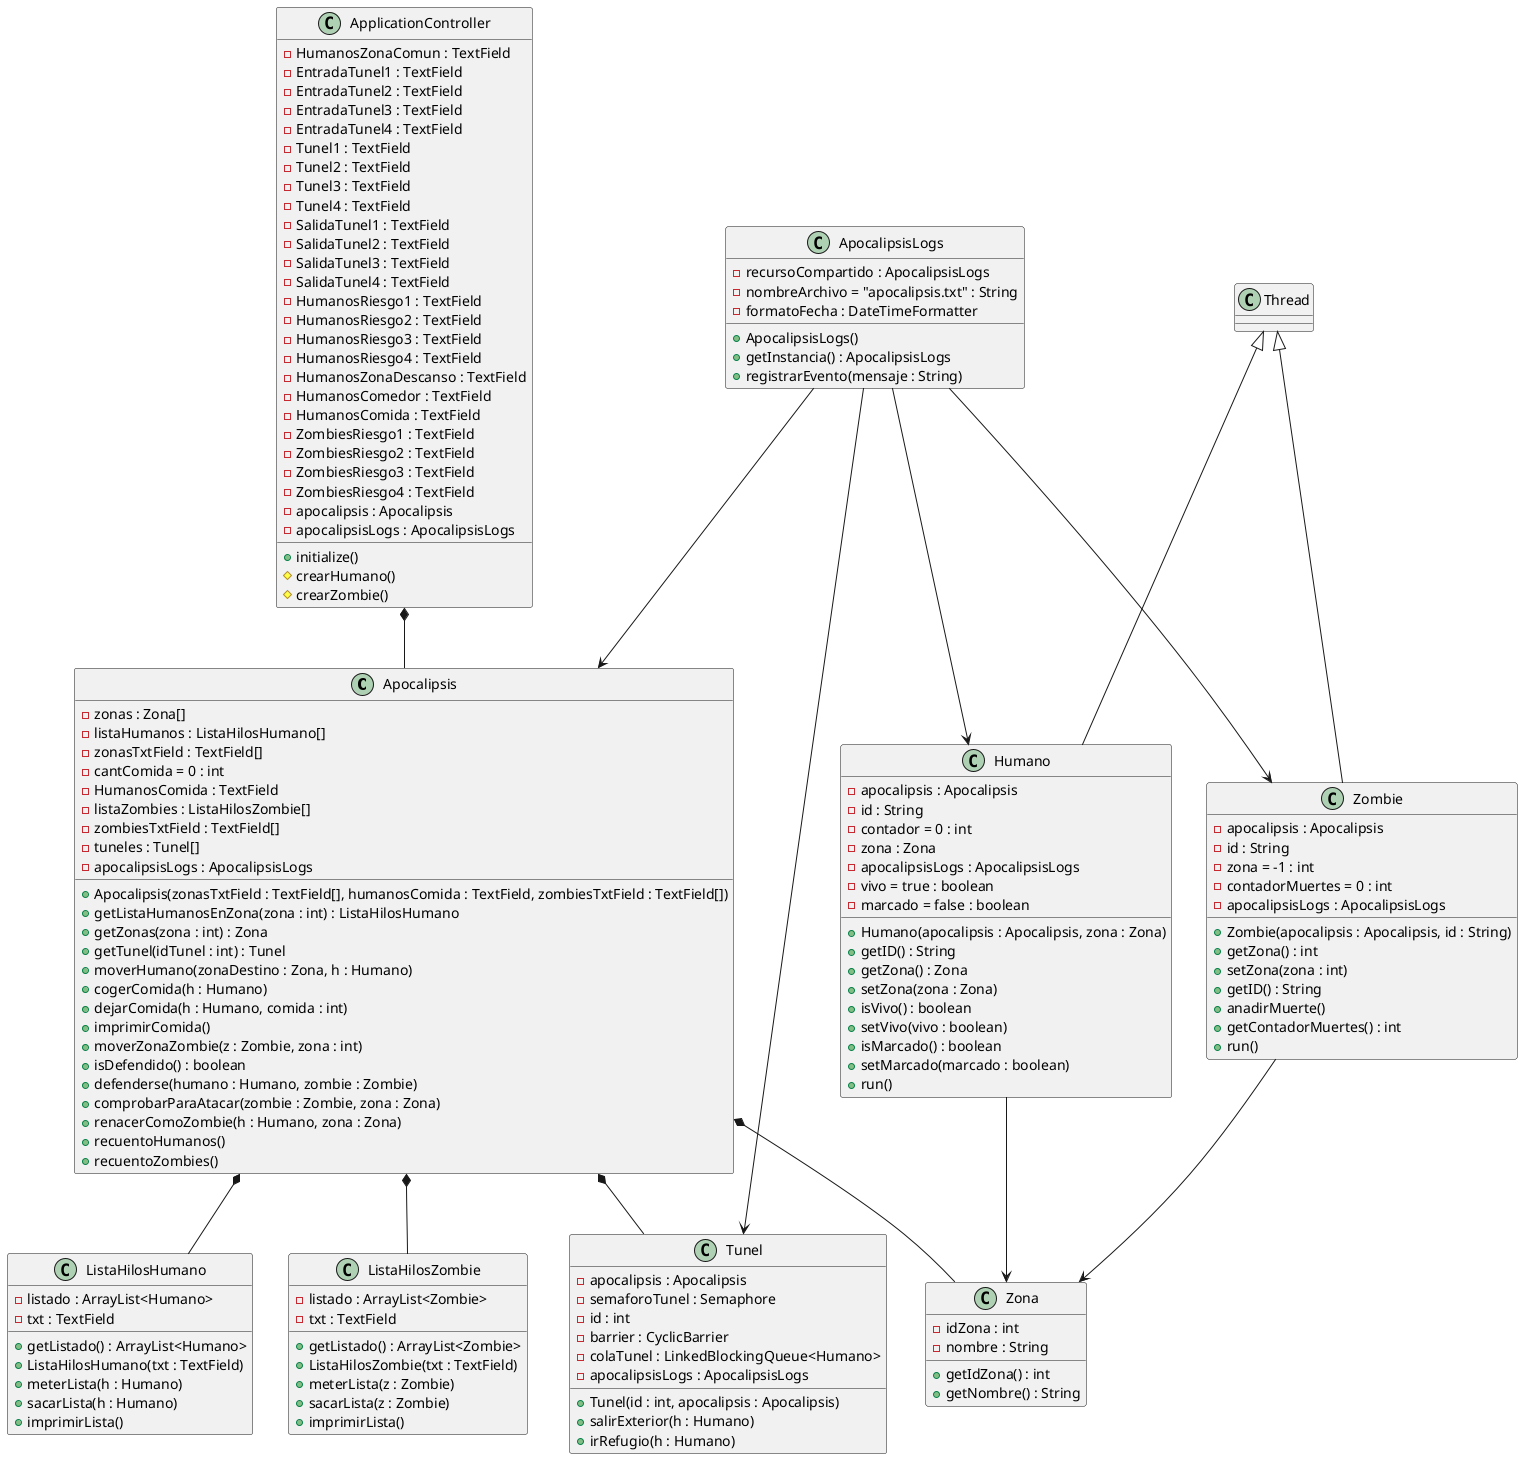 @startuml
'https://plantuml.com/class-diagram

class Apocalipsis
class ApocalipsisLogs
class ApplicationController
class Humano
class ListaHilosHumano
class ListaHilosZombie
class Tunel
class Zombie
class Zona

class Zona{
-idZona : int
-nombre : String
+getIdZona() : int
+getNombre() : String
}

class ListaHilosHumano{
-listado : ArrayList<Humano>
-txt : TextField
+getListado() : ArrayList<Humano>
+ListaHilosHumano(txt : TextField)
+meterLista(h : Humano)
+sacarLista(h : Humano)
+imprimirLista()
}

class ListaHilosZombie{
-listado : ArrayList<Zombie>
-txt : TextField
+getListado() : ArrayList<Zombie>
+ListaHilosZombie(txt : TextField)
+meterLista(z : Zombie)
+sacarLista(z : Zombie)
+imprimirLista()
}

class Tunel{
-apocalipsis : Apocalipsis
-semaforoTunel : Semaphore
-id : int
-barrier : CyclicBarrier
-colaTunel : LinkedBlockingQueue<Humano>
-apocalipsisLogs : ApocalipsisLogs
+Tunel(id : int, apocalipsis : Apocalipsis)
+salirExterior(h : Humano)
+irRefugio(h : Humano)
}

class Apocalipsis{
-zonas : Zona[]
-listaHumanos : ListaHilosHumano[]
-zonasTxtField : TextField[]
-cantComida = 0 : int
-HumanosComida : TextField
-listaZombies : ListaHilosZombie[]
-zombiesTxtField : TextField[]
-tuneles : Tunel[]
-apocalipsisLogs : ApocalipsisLogs

+Apocalipsis(zonasTxtField : TextField[], humanosComida : TextField, zombiesTxtField : TextField[])
+getListaHumanosEnZona(zona : int) : ListaHilosHumano
+getZonas(zona : int) : Zona
+getTunel(idTunel : int) : Tunel
+moverHumano(zonaDestino : Zona, h : Humano)
+cogerComida(h : Humano)
+dejarComida(h : Humano, comida : int)
+imprimirComida()
+moverZonaZombie(z : Zombie, zona : int)
+isDefendido() : boolean
+defenderse(humano : Humano, zombie : Zombie)
+comprobarParaAtacar(zombie : Zombie, zona : Zona)
+renacerComoZombie(h : Humano, zona : Zona)
+recuentoHumanos()
+recuentoZombies()
}

class Humano extends Thread {
-apocalipsis : Apocalipsis
-id : String
-contador = 0 : int
-zona : Zona
-apocalipsisLogs : ApocalipsisLogs
-vivo = true : boolean
-marcado = false : boolean
+Humano(apocalipsis : Apocalipsis, zona : Zona)
+getID() : String
+getZona() : Zona
+setZona(zona : Zona)
+isVivo() : boolean
+setVivo(vivo : boolean)
+isMarcado() : boolean
+setMarcado(marcado : boolean)
+run()
}

class Zombie extends Thread{
-apocalipsis : Apocalipsis
-id : String
-zona = -1 : int
-contadorMuertes = 0 : int
-apocalipsisLogs : ApocalipsisLogs
+Zombie(apocalipsis : Apocalipsis, id : String)
+getZona() : int
+setZona(zona : int)
+getID() : String
+anadirMuerte()
+getContadorMuertes() : int
+run()
}

class ApocalipsisLogs{
-recursoCompartido : ApocalipsisLogs
-nombreArchivo = "apocalipsis.txt" : String
-formatoFecha : DateTimeFormatter
+ApocalipsisLogs()
+getInstancia() : ApocalipsisLogs
+registrarEvento(mensaje : String)
}

class ApplicationController{
-HumanosZonaComun : TextField
-EntradaTunel1 : TextField
-EntradaTunel2 : TextField
-EntradaTunel3 : TextField
-EntradaTunel4 : TextField
-Tunel1 : TextField
-Tunel2 : TextField
-Tunel3 : TextField
-Tunel4 : TextField
-SalidaTunel1 : TextField
-SalidaTunel2 : TextField
-SalidaTunel3 : TextField
-SalidaTunel4 : TextField
-HumanosRiesgo1 : TextField
-HumanosRiesgo2 : TextField
-HumanosRiesgo3 : TextField
-HumanosRiesgo4 : TextField
-HumanosZonaDescanso : TextField
-HumanosComedor : TextField
-HumanosComida : TextField
-ZombiesRiesgo1 : TextField
-ZombiesRiesgo2 : TextField
-ZombiesRiesgo3 : TextField
-ZombiesRiesgo4 : TextField
-apocalipsis : Apocalipsis
-apocalipsisLogs : ApocalipsisLogs
+initialize()
#crearHumano()
#crearZombie()
}

Apocalipsis *-- Zona
Apocalipsis *-- ListaHilosHumano
Apocalipsis *-- ListaHilosZombie
Apocalipsis *-- Tunel
Humano --> Zona
Zombie --> Zona
ApplicationController *-- Apocalipsis
ApocalipsisLogs --> Apocalipsis
ApocalipsisLogs --> Humano
ApocalipsisLogs --> Zombie
ApocalipsisLogs --> Tunel


@enduml
